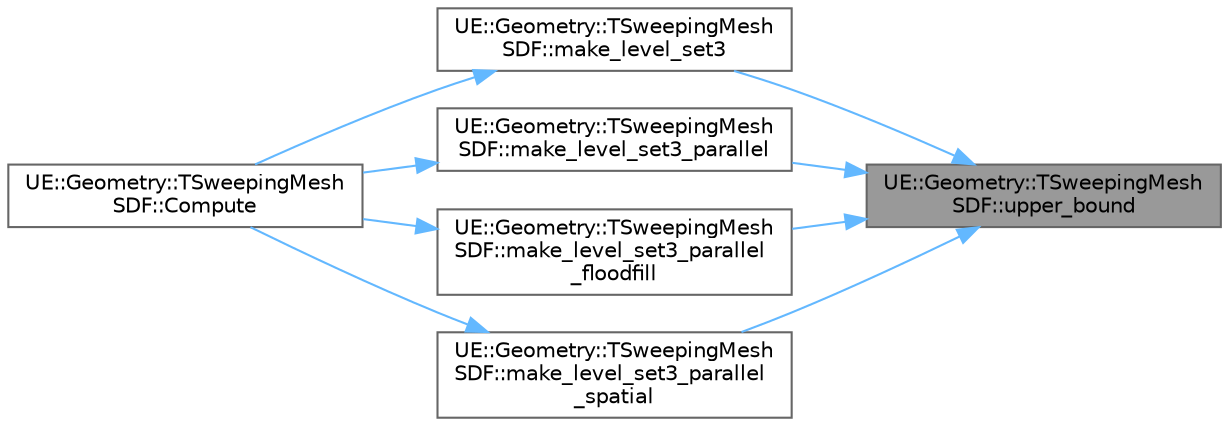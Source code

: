 digraph "UE::Geometry::TSweepingMeshSDF::upper_bound"
{
 // INTERACTIVE_SVG=YES
 // LATEX_PDF_SIZE
  bgcolor="transparent";
  edge [fontname=Helvetica,fontsize=10,labelfontname=Helvetica,labelfontsize=10];
  node [fontname=Helvetica,fontsize=10,shape=box,height=0.2,width=0.4];
  rankdir="RL";
  Node1 [id="Node000001",label="UE::Geometry::TSweepingMesh\lSDF::upper_bound",height=0.2,width=0.4,color="gray40", fillcolor="grey60", style="filled", fontcolor="black",tooltip=" "];
  Node1 -> Node2 [id="edge1_Node000001_Node000002",dir="back",color="steelblue1",style="solid",tooltip=" "];
  Node2 [id="Node000002",label="UE::Geometry::TSweepingMesh\lSDF::make_level_set3",height=0.2,width=0.4,color="grey40", fillcolor="white", style="filled",URL="$dc/d4d/classUE_1_1Geometry_1_1TSweepingMeshSDF.html#ad88ad6e8438a85215b400a87339e28af",tooltip=" "];
  Node2 -> Node3 [id="edge2_Node000002_Node000003",dir="back",color="steelblue1",style="solid",tooltip=" "];
  Node3 [id="Node000003",label="UE::Geometry::TSweepingMesh\lSDF::Compute",height=0.2,width=0.4,color="grey40", fillcolor="white", style="filled",URL="$dc/d4d/classUE_1_1Geometry_1_1TSweepingMeshSDF.html#aeb546e96e9507e8391ea290f13d7b033",tooltip="Compute the SDF with exactly specified grid origin and dimensions."];
  Node1 -> Node4 [id="edge3_Node000001_Node000004",dir="back",color="steelblue1",style="solid",tooltip=" "];
  Node4 [id="Node000004",label="UE::Geometry::TSweepingMesh\lSDF::make_level_set3_parallel",height=0.2,width=0.4,color="grey40", fillcolor="white", style="filled",URL="$dc/d4d/classUE_1_1Geometry_1_1TSweepingMeshSDF.html#a6cfd072007c413e1ac8439b8f77fcf88",tooltip=" "];
  Node4 -> Node3 [id="edge4_Node000004_Node000003",dir="back",color="steelblue1",style="solid",tooltip=" "];
  Node1 -> Node5 [id="edge5_Node000001_Node000005",dir="back",color="steelblue1",style="solid",tooltip=" "];
  Node5 [id="Node000005",label="UE::Geometry::TSweepingMesh\lSDF::make_level_set3_parallel\l_floodfill",height=0.2,width=0.4,color="grey40", fillcolor="white", style="filled",URL="$dc/d4d/classUE_1_1Geometry_1_1TSweepingMeshSDF.html#a6006acc02ec4f581e4df72364150efe8",tooltip=" "];
  Node5 -> Node3 [id="edge6_Node000005_Node000003",dir="back",color="steelblue1",style="solid",tooltip=" "];
  Node1 -> Node6 [id="edge7_Node000001_Node000006",dir="back",color="steelblue1",style="solid",tooltip=" "];
  Node6 [id="Node000006",label="UE::Geometry::TSweepingMesh\lSDF::make_level_set3_parallel\l_spatial",height=0.2,width=0.4,color="grey40", fillcolor="white", style="filled",URL="$dc/d4d/classUE_1_1Geometry_1_1TSweepingMeshSDF.html#a855ebabf8df8da21eb81a9c023459fd3",tooltip=" "];
  Node6 -> Node3 [id="edge8_Node000006_Node000003",dir="back",color="steelblue1",style="solid",tooltip=" "];
}
